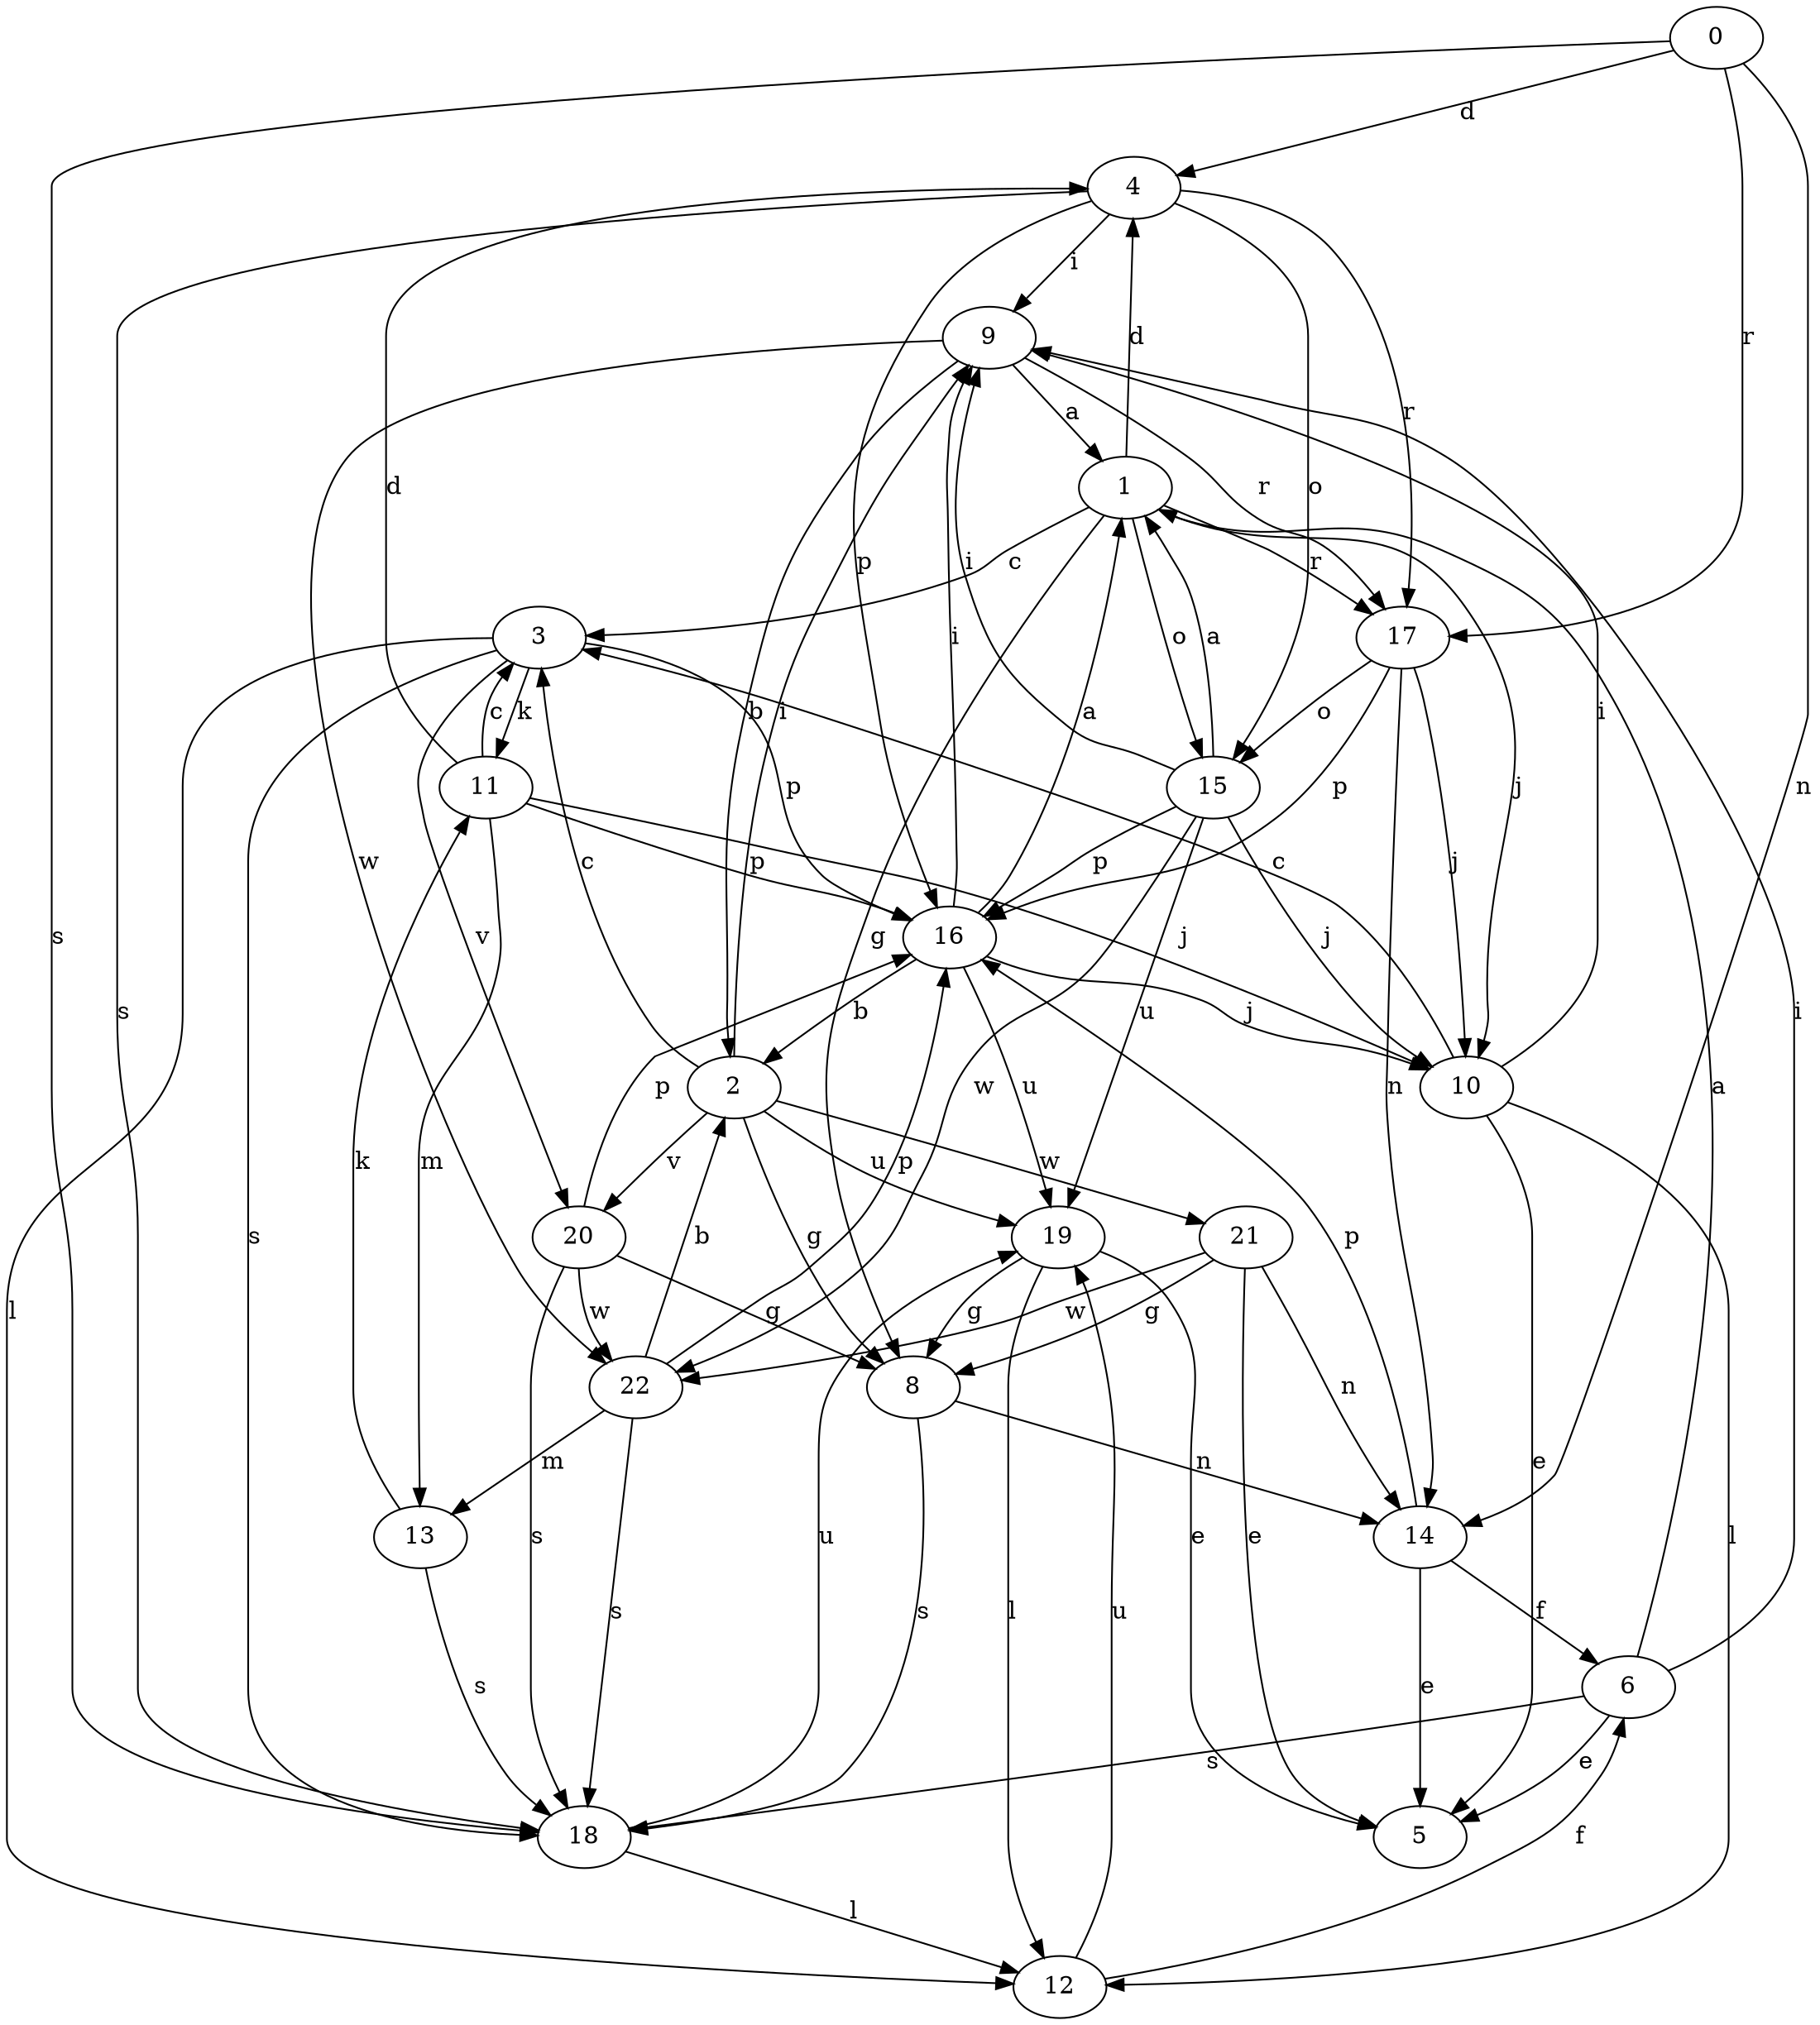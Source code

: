 strict digraph  {
0;
1;
2;
3;
4;
5;
6;
8;
9;
10;
11;
12;
13;
14;
15;
16;
17;
18;
19;
20;
21;
22;
0 -> 4  [label=d];
0 -> 14  [label=n];
0 -> 17  [label=r];
0 -> 18  [label=s];
1 -> 3  [label=c];
1 -> 4  [label=d];
1 -> 8  [label=g];
1 -> 10  [label=j];
1 -> 15  [label=o];
1 -> 17  [label=r];
2 -> 3  [label=c];
2 -> 8  [label=g];
2 -> 9  [label=i];
2 -> 19  [label=u];
2 -> 20  [label=v];
2 -> 21  [label=w];
3 -> 11  [label=k];
3 -> 12  [label=l];
3 -> 16  [label=p];
3 -> 18  [label=s];
3 -> 20  [label=v];
4 -> 9  [label=i];
4 -> 15  [label=o];
4 -> 16  [label=p];
4 -> 17  [label=r];
4 -> 18  [label=s];
6 -> 1  [label=a];
6 -> 5  [label=e];
6 -> 9  [label=i];
6 -> 18  [label=s];
8 -> 14  [label=n];
8 -> 18  [label=s];
9 -> 1  [label=a];
9 -> 2  [label=b];
9 -> 17  [label=r];
9 -> 22  [label=w];
10 -> 3  [label=c];
10 -> 5  [label=e];
10 -> 9  [label=i];
10 -> 12  [label=l];
11 -> 3  [label=c];
11 -> 4  [label=d];
11 -> 10  [label=j];
11 -> 13  [label=m];
11 -> 16  [label=p];
12 -> 6  [label=f];
12 -> 19  [label=u];
13 -> 11  [label=k];
13 -> 18  [label=s];
14 -> 5  [label=e];
14 -> 6  [label=f];
14 -> 16  [label=p];
15 -> 1  [label=a];
15 -> 9  [label=i];
15 -> 10  [label=j];
15 -> 16  [label=p];
15 -> 19  [label=u];
15 -> 22  [label=w];
16 -> 1  [label=a];
16 -> 2  [label=b];
16 -> 9  [label=i];
16 -> 10  [label=j];
16 -> 19  [label=u];
17 -> 10  [label=j];
17 -> 14  [label=n];
17 -> 15  [label=o];
17 -> 16  [label=p];
18 -> 12  [label=l];
18 -> 19  [label=u];
19 -> 5  [label=e];
19 -> 8  [label=g];
19 -> 12  [label=l];
20 -> 8  [label=g];
20 -> 16  [label=p];
20 -> 18  [label=s];
20 -> 22  [label=w];
21 -> 5  [label=e];
21 -> 8  [label=g];
21 -> 14  [label=n];
21 -> 22  [label=w];
22 -> 2  [label=b];
22 -> 13  [label=m];
22 -> 16  [label=p];
22 -> 18  [label=s];
}
